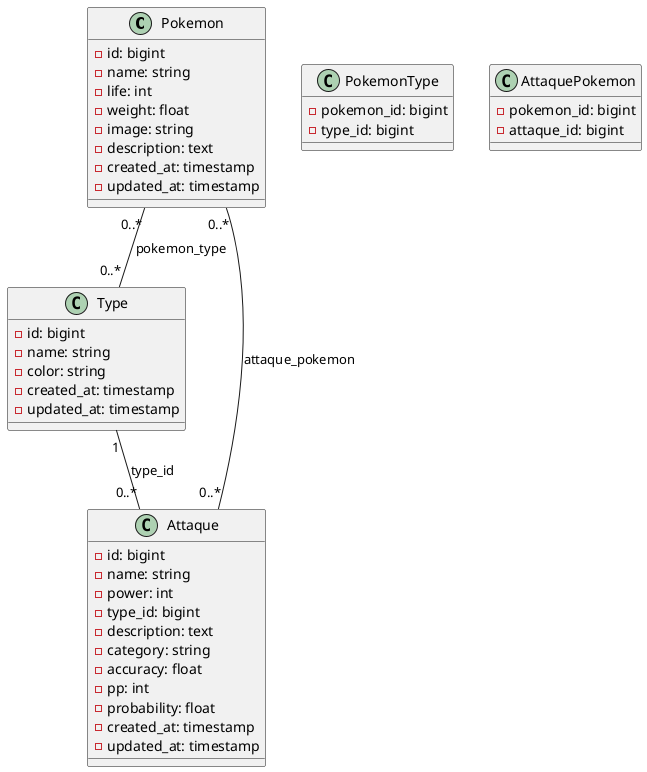 @startuml Pokedex

' Entities
class Pokemon {
  - id: bigint
  - name: string
  - life: int
  - weight: float
  - image: string
  - description: text
  - created_at: timestamp
  - updated_at: timestamp
}

class Type {
  - id: bigint
  - name: string
  - color: string
  - created_at: timestamp
  - updated_at: timestamp
}

class Attaque {
  - id: bigint
  - name: string
  - power: int
  - type_id: bigint
  - description: text
  - category: string
  - accuracy: float
  - pp: int
  - probability: float
  - created_at: timestamp
  - updated_at: timestamp
}

' Pivot tables
class PokemonType {
  - pokemon_id: bigint
  - type_id: bigint
}

class AttaquePokemon {
  - pokemon_id: bigint
  - attaque_id: bigint
}

' Relationships
Pokemon "0..*" -- "0..*" Type : "pokemon_type"
Pokemon "0..*" -- "0..*" Attaque : "attaque_pokemon"
Type "1" -- "0..*" Attaque : "type_id"

@enduml
